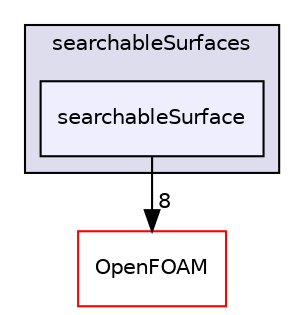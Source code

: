 digraph "src/meshTools/searchableSurfaces/searchableSurface" {
  bgcolor=transparent;
  compound=true
  node [ fontsize="10", fontname="Helvetica"];
  edge [ labelfontsize="10", labelfontname="Helvetica"];
  subgraph clusterdir_fdba7555f757b9c8126275cbaccc3a14 {
    graph [ bgcolor="#ddddee", pencolor="black", label="searchableSurfaces" fontname="Helvetica", fontsize="10", URL="dir_fdba7555f757b9c8126275cbaccc3a14.html"]
  dir_2c0c1e46bbc9d953f93a672220dabf55 [shape=box, label="searchableSurface", style="filled", fillcolor="#eeeeff", pencolor="black", URL="dir_2c0c1e46bbc9d953f93a672220dabf55.html"];
  }
  dir_c5473ff19b20e6ec4dfe5c310b3778a8 [shape=box label="OpenFOAM" color="red" URL="dir_c5473ff19b20e6ec4dfe5c310b3778a8.html"];
  dir_2c0c1e46bbc9d953f93a672220dabf55->dir_c5473ff19b20e6ec4dfe5c310b3778a8 [headlabel="8", labeldistance=1.5 headhref="dir_002044_002151.html"];
}
